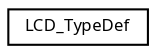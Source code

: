 digraph "Graphical Class Hierarchy"
{
  edge [fontname="Sans",fontsize="8",labelfontname="Sans",labelfontsize="8"];
  node [fontname="Sans",fontsize="8",shape=record];
  rankdir="LR";
  Node1 [label="LCD_TypeDef",height=0.2,width=0.4,color="black", fillcolor="white", style="filled",URL="$struct_l_c_d___type_def.html",tooltip="LCD. "];
}
